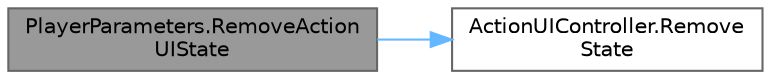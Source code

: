 digraph "PlayerParameters.RemoveActionUIState"
{
 // LATEX_PDF_SIZE
  bgcolor="transparent";
  edge [fontname=Helvetica,fontsize=10,labelfontname=Helvetica,labelfontsize=10];
  node [fontname=Helvetica,fontsize=10,shape=box,height=0.2,width=0.4];
  rankdir="LR";
  Node1 [id="Node000001",label="PlayerParameters.RemoveAction\lUIState",height=0.2,width=0.4,color="gray40", fillcolor="grey60", style="filled", fontcolor="black",tooltip=" "];
  Node1 -> Node2 [id="edge2_Node000001_Node000002",color="steelblue1",style="solid",tooltip=" "];
  Node2 [id="Node000002",label="ActionUIController.Remove\lState",height=0.2,width=0.4,color="grey40", fillcolor="white", style="filled",URL="$class_action_u_i_controller.html#a68527a238564df0e2a1eb1e5be58d187",tooltip=" "];
}
